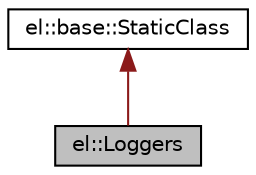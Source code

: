 digraph "el::Loggers"
{
  edge [fontname="Helvetica",fontsize="10",labelfontname="Helvetica",labelfontsize="10"];
  node [fontname="Helvetica",fontsize="10",shape=record];
  Node1 [label="el::Loggers",height=0.2,width=0.4,color="black", fillcolor="grey75", style="filled" fontcolor="black"];
  Node2 -> Node1 [dir="back",color="firebrick4",fontsize="10",style="solid",fontname="Helvetica"];
  Node2 [label="el::base::StaticClass",height=0.2,width=0.4,color="black", fillcolor="white", style="filled",URL="$classel_1_1base_1_1_static_class.html",tooltip="Internal helper class that makes all default constructors private. "];
}
